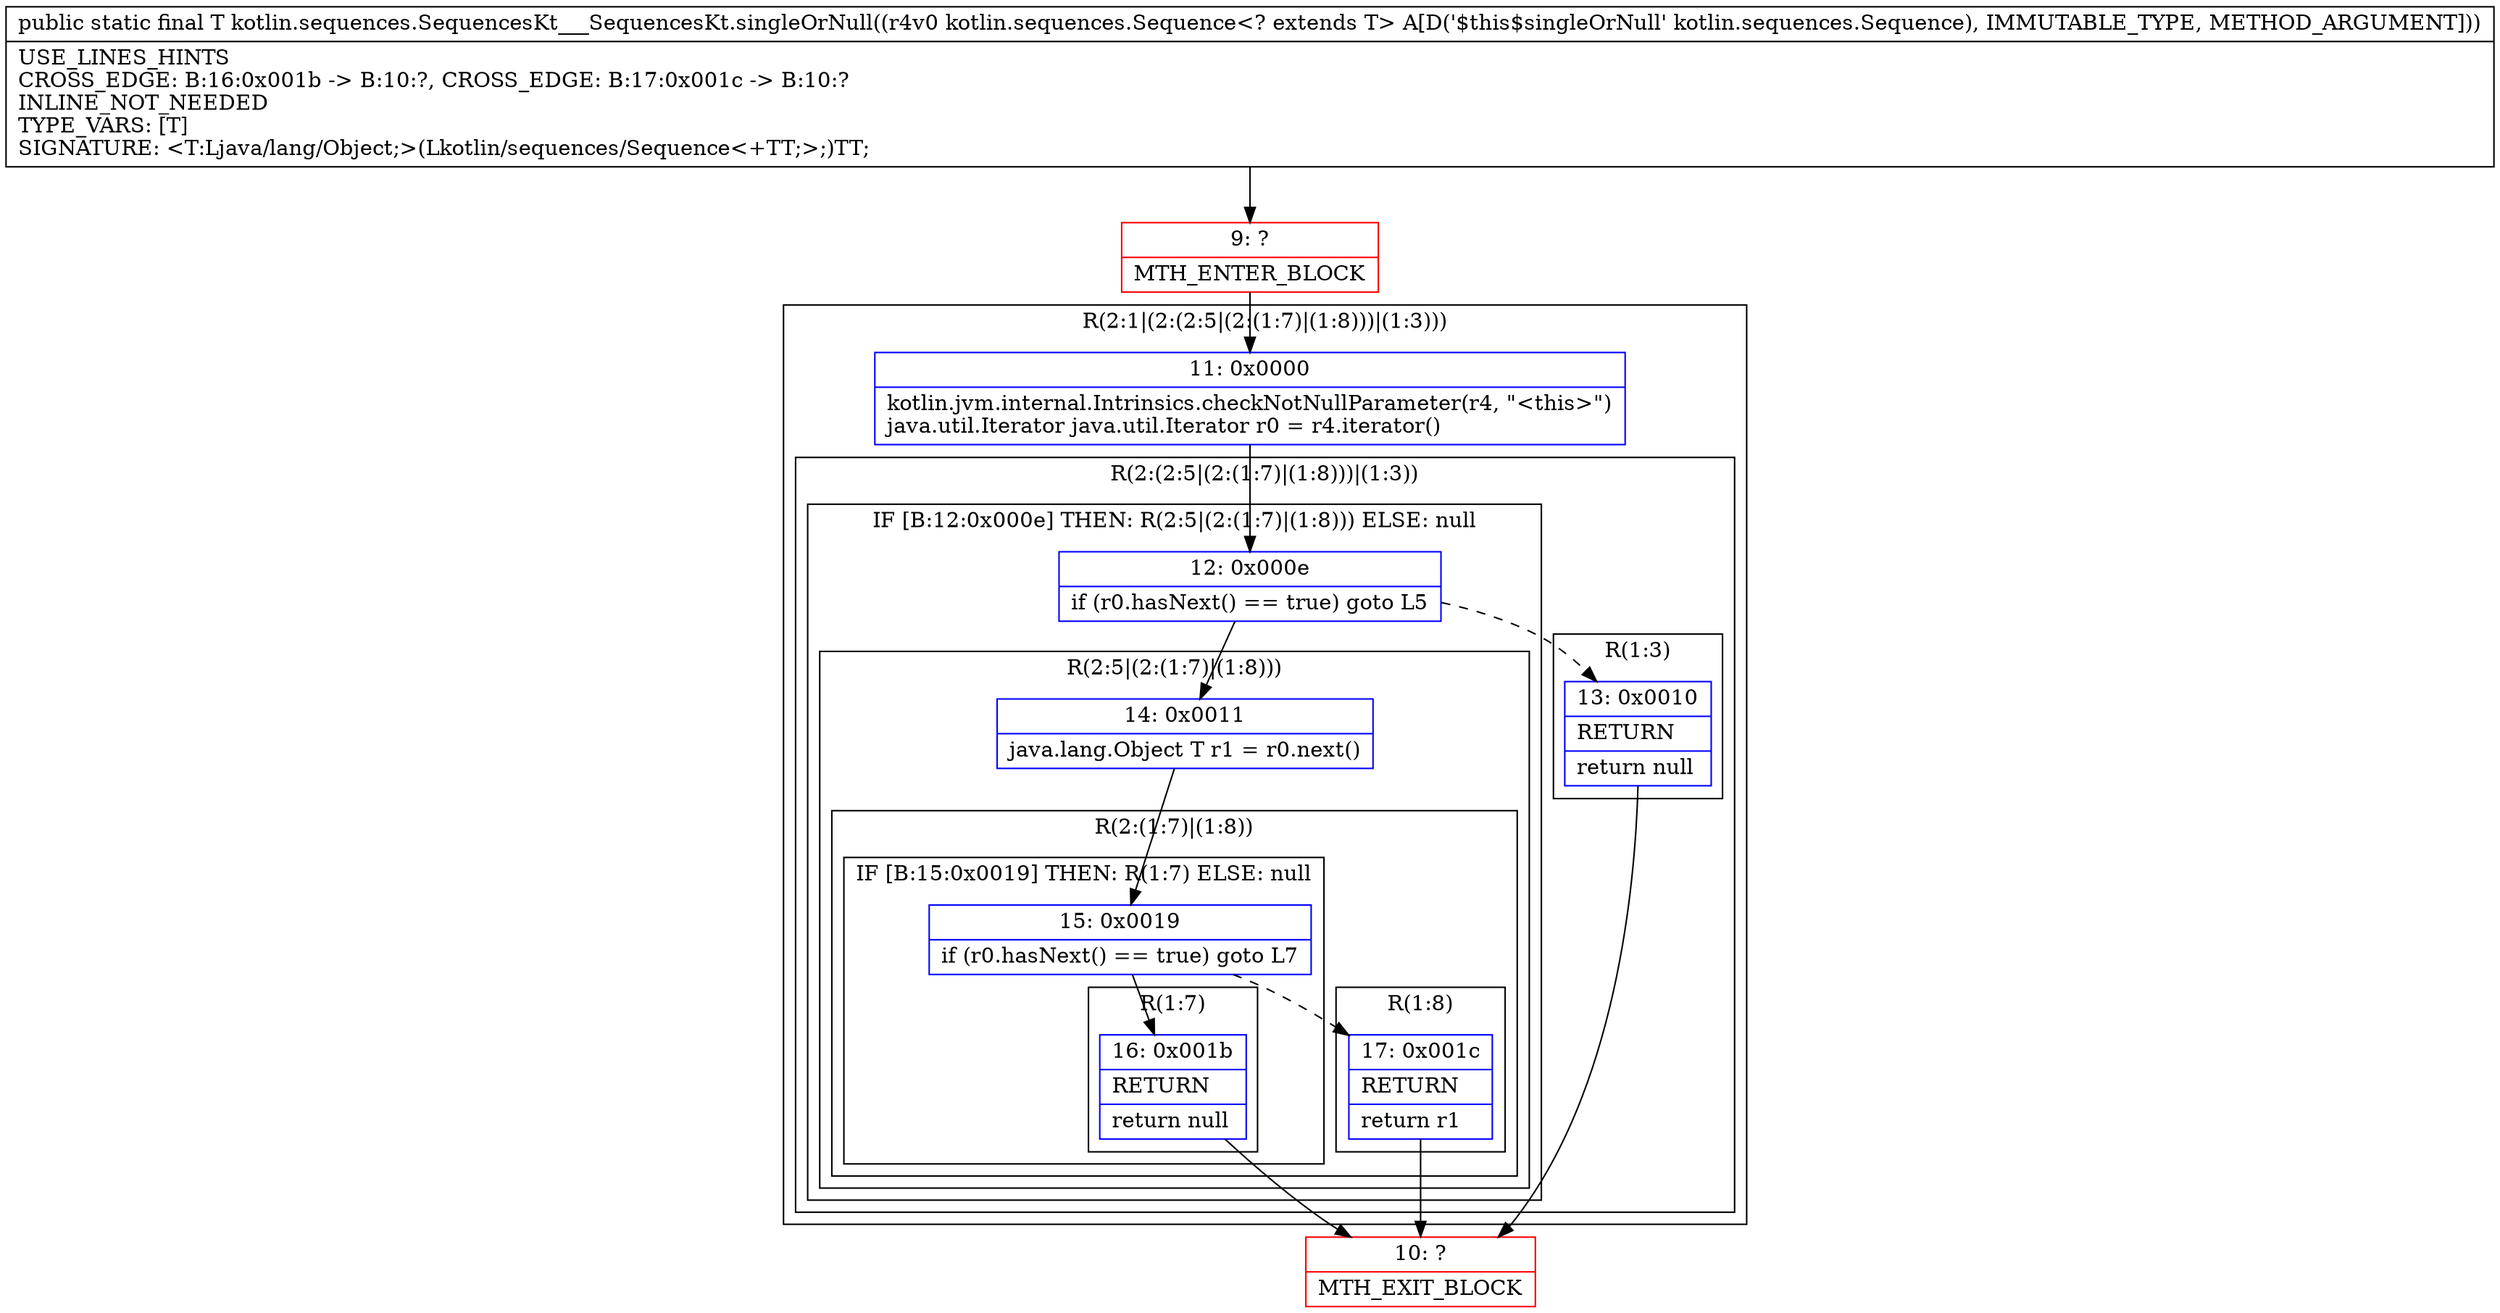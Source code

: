 digraph "CFG forkotlin.sequences.SequencesKt___SequencesKt.singleOrNull(Lkotlin\/sequences\/Sequence;)Ljava\/lang\/Object;" {
subgraph cluster_Region_61507031 {
label = "R(2:1|(2:(2:5|(2:(1:7)|(1:8)))|(1:3)))";
node [shape=record,color=blue];
Node_11 [shape=record,label="{11\:\ 0x0000|kotlin.jvm.internal.Intrinsics.checkNotNullParameter(r4, \"\<this\>\")\ljava.util.Iterator java.util.Iterator r0 = r4.iterator()\l}"];
subgraph cluster_Region_1637134894 {
label = "R(2:(2:5|(2:(1:7)|(1:8)))|(1:3))";
node [shape=record,color=blue];
subgraph cluster_IfRegion_1247490109 {
label = "IF [B:12:0x000e] THEN: R(2:5|(2:(1:7)|(1:8))) ELSE: null";
node [shape=record,color=blue];
Node_12 [shape=record,label="{12\:\ 0x000e|if (r0.hasNext() == true) goto L5\l}"];
subgraph cluster_Region_939949133 {
label = "R(2:5|(2:(1:7)|(1:8)))";
node [shape=record,color=blue];
Node_14 [shape=record,label="{14\:\ 0x0011|java.lang.Object T r1 = r0.next()\l}"];
subgraph cluster_Region_1542782303 {
label = "R(2:(1:7)|(1:8))";
node [shape=record,color=blue];
subgraph cluster_IfRegion_1434776025 {
label = "IF [B:15:0x0019] THEN: R(1:7) ELSE: null";
node [shape=record,color=blue];
Node_15 [shape=record,label="{15\:\ 0x0019|if (r0.hasNext() == true) goto L7\l}"];
subgraph cluster_Region_1357531000 {
label = "R(1:7)";
node [shape=record,color=blue];
Node_16 [shape=record,label="{16\:\ 0x001b|RETURN\l|return null\l}"];
}
}
subgraph cluster_Region_47661699 {
label = "R(1:8)";
node [shape=record,color=blue];
Node_17 [shape=record,label="{17\:\ 0x001c|RETURN\l|return r1\l}"];
}
}
}
}
subgraph cluster_Region_345318731 {
label = "R(1:3)";
node [shape=record,color=blue];
Node_13 [shape=record,label="{13\:\ 0x0010|RETURN\l|return null\l}"];
}
}
}
Node_9 [shape=record,color=red,label="{9\:\ ?|MTH_ENTER_BLOCK\l}"];
Node_10 [shape=record,color=red,label="{10\:\ ?|MTH_EXIT_BLOCK\l}"];
MethodNode[shape=record,label="{public static final T kotlin.sequences.SequencesKt___SequencesKt.singleOrNull((r4v0 kotlin.sequences.Sequence\<? extends T\> A[D('$this$singleOrNull' kotlin.sequences.Sequence), IMMUTABLE_TYPE, METHOD_ARGUMENT]))  | USE_LINES_HINTS\lCROSS_EDGE: B:16:0x001b \-\> B:10:?, CROSS_EDGE: B:17:0x001c \-\> B:10:?\lINLINE_NOT_NEEDED\lTYPE_VARS: [T]\lSIGNATURE: \<T:Ljava\/lang\/Object;\>(Lkotlin\/sequences\/Sequence\<+TT;\>;)TT;\l}"];
MethodNode -> Node_9;Node_11 -> Node_12;
Node_12 -> Node_13[style=dashed];
Node_12 -> Node_14;
Node_14 -> Node_15;
Node_15 -> Node_16;
Node_15 -> Node_17[style=dashed];
Node_16 -> Node_10;
Node_17 -> Node_10;
Node_13 -> Node_10;
Node_9 -> Node_11;
}

